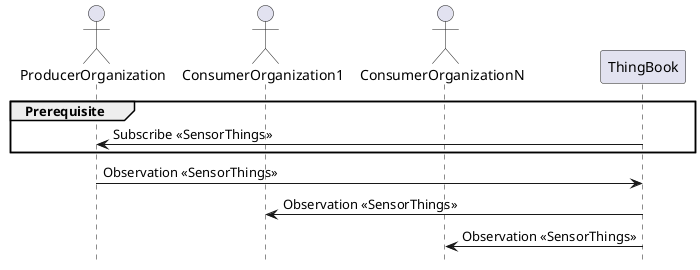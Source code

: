 @startuml "Publish a Composite Datastream"
actor ProducerOrganization
actor ConsumerOrganization1
actor ConsumerOrganizationN

group Prerequisite
ProducerOrganization    <- ThingBook: Subscribe <<SensorThings>>
end
ProducerOrganization    -> ThingBook : Observation <<SensorThings>>
ConsumerOrganization1    <- ThingBook : Observation <<SensorThings>>
ConsumerOrganizationN    <- ThingBook : Observation <<SensorThings>>

hide footbox
@enduml
